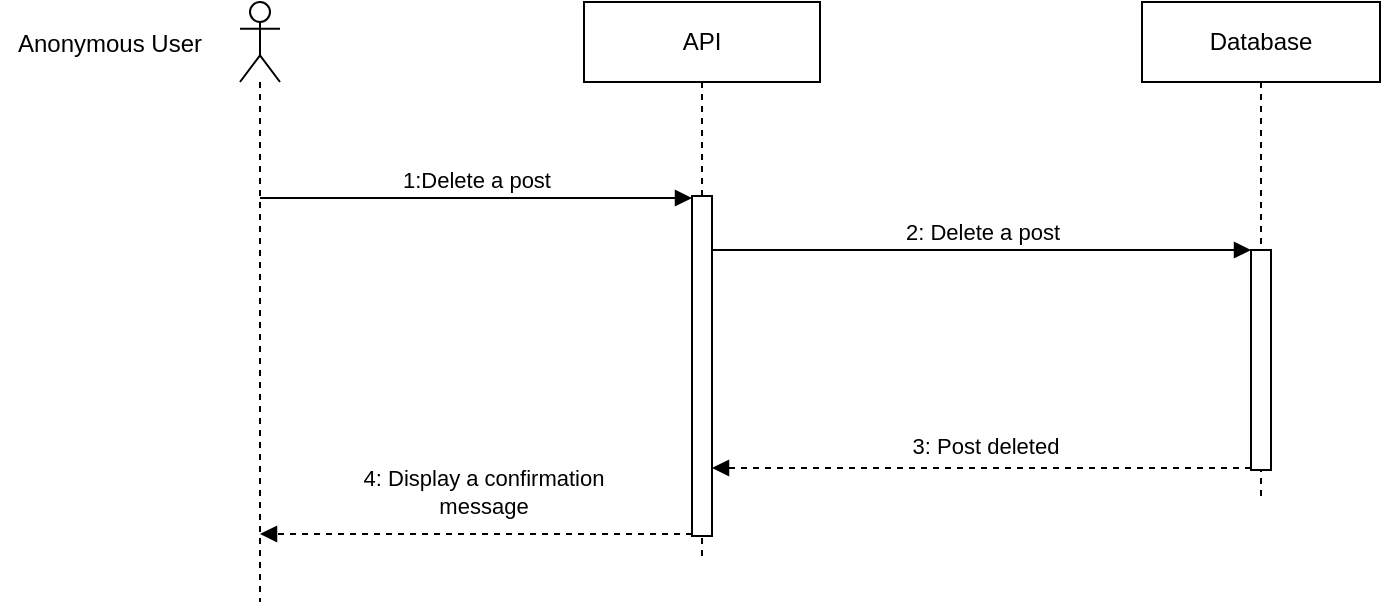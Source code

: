 <mxfile version="24.7.5">
  <diagram name="Page-1" id="uj_sKspyyRfsUzECJu73">
    <mxGraphModel dx="1905" dy="525" grid="1" gridSize="10" guides="1" tooltips="1" connect="1" arrows="1" fold="1" page="1" pageScale="1" pageWidth="827" pageHeight="1169" math="0" shadow="0">
      <root>
        <mxCell id="0" />
        <mxCell id="1" parent="0" />
        <mxCell id="hyWjbGYhxYxRcJZvsabY-1" value="" style="shape=umlLifeline;perimeter=lifelinePerimeter;whiteSpace=wrap;html=1;container=1;dropTarget=0;collapsible=0;recursiveResize=0;outlineConnect=0;portConstraint=eastwest;newEdgeStyle={&quot;curved&quot;:0,&quot;rounded&quot;:0};participant=umlActor;" vertex="1" parent="1">
          <mxGeometry x="110" y="160" width="20" height="300" as="geometry" />
        </mxCell>
        <mxCell id="hyWjbGYhxYxRcJZvsabY-2" value="Anonymous User" style="text;html=1;align=center;verticalAlign=middle;whiteSpace=wrap;rounded=0;" vertex="1" parent="1">
          <mxGeometry x="-10" y="166" width="110" height="30" as="geometry" />
        </mxCell>
        <mxCell id="hyWjbGYhxYxRcJZvsabY-3" value="Database" style="shape=umlLifeline;perimeter=lifelinePerimeter;whiteSpace=wrap;html=1;container=1;dropTarget=0;collapsible=0;recursiveResize=0;outlineConnect=0;portConstraint=eastwest;newEdgeStyle={&quot;edgeStyle&quot;:&quot;elbowEdgeStyle&quot;,&quot;elbow&quot;:&quot;vertical&quot;,&quot;curved&quot;:0,&quot;rounded&quot;:0};" vertex="1" parent="1">
          <mxGeometry x="561" y="160" width="119" height="250" as="geometry" />
        </mxCell>
        <mxCell id="hyWjbGYhxYxRcJZvsabY-4" value="" style="html=1;points=[[0,0,0,0,5],[0,1,0,0,-5],[1,0,0,0,5],[1,1,0,0,-5]];perimeter=orthogonalPerimeter;outlineConnect=0;targetShapes=umlLifeline;portConstraint=eastwest;newEdgeStyle={&quot;curved&quot;:0,&quot;rounded&quot;:0};" vertex="1" parent="hyWjbGYhxYxRcJZvsabY-3">
          <mxGeometry x="54.5" y="124" width="10" height="110" as="geometry" />
        </mxCell>
        <mxCell id="hyWjbGYhxYxRcJZvsabY-5" value="API" style="shape=umlLifeline;perimeter=lifelinePerimeter;whiteSpace=wrap;html=1;container=1;dropTarget=0;collapsible=0;recursiveResize=0;outlineConnect=0;portConstraint=eastwest;newEdgeStyle={&quot;edgeStyle&quot;:&quot;elbowEdgeStyle&quot;,&quot;elbow&quot;:&quot;vertical&quot;,&quot;curved&quot;:0,&quot;rounded&quot;:0};" vertex="1" parent="1">
          <mxGeometry x="282" y="160" width="118" height="280" as="geometry" />
        </mxCell>
        <mxCell id="hyWjbGYhxYxRcJZvsabY-6" value="" style="html=1;points=[[0,0,0,0,5],[0,1,0,0,-5],[1,0,0,0,5],[1,1,0,0,-5]];perimeter=orthogonalPerimeter;outlineConnect=0;targetShapes=umlLifeline;portConstraint=eastwest;newEdgeStyle={&quot;curved&quot;:0,&quot;rounded&quot;:0};" vertex="1" parent="hyWjbGYhxYxRcJZvsabY-5">
          <mxGeometry x="54" y="97" width="10" height="170" as="geometry" />
        </mxCell>
        <mxCell id="hyWjbGYhxYxRcJZvsabY-7" value="1:Delete a post" style="html=1;verticalAlign=bottom;endArrow=block;curved=0;rounded=0;" edge="1" parent="1">
          <mxGeometry width="80" relative="1" as="geometry">
            <mxPoint x="119.987" y="258" as="sourcePoint" />
            <mxPoint x="336" y="258" as="targetPoint" />
          </mxGeometry>
        </mxCell>
        <mxCell id="hyWjbGYhxYxRcJZvsabY-8" value="2: Delete a post" style="html=1;verticalAlign=bottom;endArrow=block;curved=0;rounded=0;" edge="1" parent="1" target="hyWjbGYhxYxRcJZvsabY-4">
          <mxGeometry width="80" relative="1" as="geometry">
            <mxPoint x="346" y="284" as="sourcePoint" />
            <mxPoint x="610" y="285" as="targetPoint" />
          </mxGeometry>
        </mxCell>
        <mxCell id="hyWjbGYhxYxRcJZvsabY-9" value="" style="html=1;verticalAlign=bottom;labelBackgroundColor=none;endArrow=block;endFill=1;dashed=1;rounded=0;" edge="1" parent="1" target="hyWjbGYhxYxRcJZvsabY-6">
          <mxGeometry width="160" relative="1" as="geometry">
            <mxPoint x="615.5" y="393" as="sourcePoint" />
            <mxPoint x="341.149" y="393" as="targetPoint" />
          </mxGeometry>
        </mxCell>
        <mxCell id="hyWjbGYhxYxRcJZvsabY-10" value="3: Post deleted" style="text;html=1;align=center;verticalAlign=middle;whiteSpace=wrap;rounded=0;fontSize=11;" vertex="1" parent="1">
          <mxGeometry x="430" y="367" width="106" height="30" as="geometry" />
        </mxCell>
        <mxCell id="hyWjbGYhxYxRcJZvsabY-11" value="4: Display a confirmation message" style="text;html=1;align=center;verticalAlign=middle;whiteSpace=wrap;rounded=0;fontSize=11;" vertex="1" parent="1">
          <mxGeometry x="170" y="390" width="124" height="30" as="geometry" />
        </mxCell>
        <mxCell id="hyWjbGYhxYxRcJZvsabY-12" value="" style="html=1;verticalAlign=bottom;labelBackgroundColor=none;endArrow=block;endFill=1;dashed=1;rounded=0;" edge="1" parent="1" target="hyWjbGYhxYxRcJZvsabY-1">
          <mxGeometry width="160" relative="1" as="geometry">
            <mxPoint x="336" y="426" as="sourcePoint" />
            <mxPoint x="130" y="426" as="targetPoint" />
          </mxGeometry>
        </mxCell>
      </root>
    </mxGraphModel>
  </diagram>
</mxfile>
